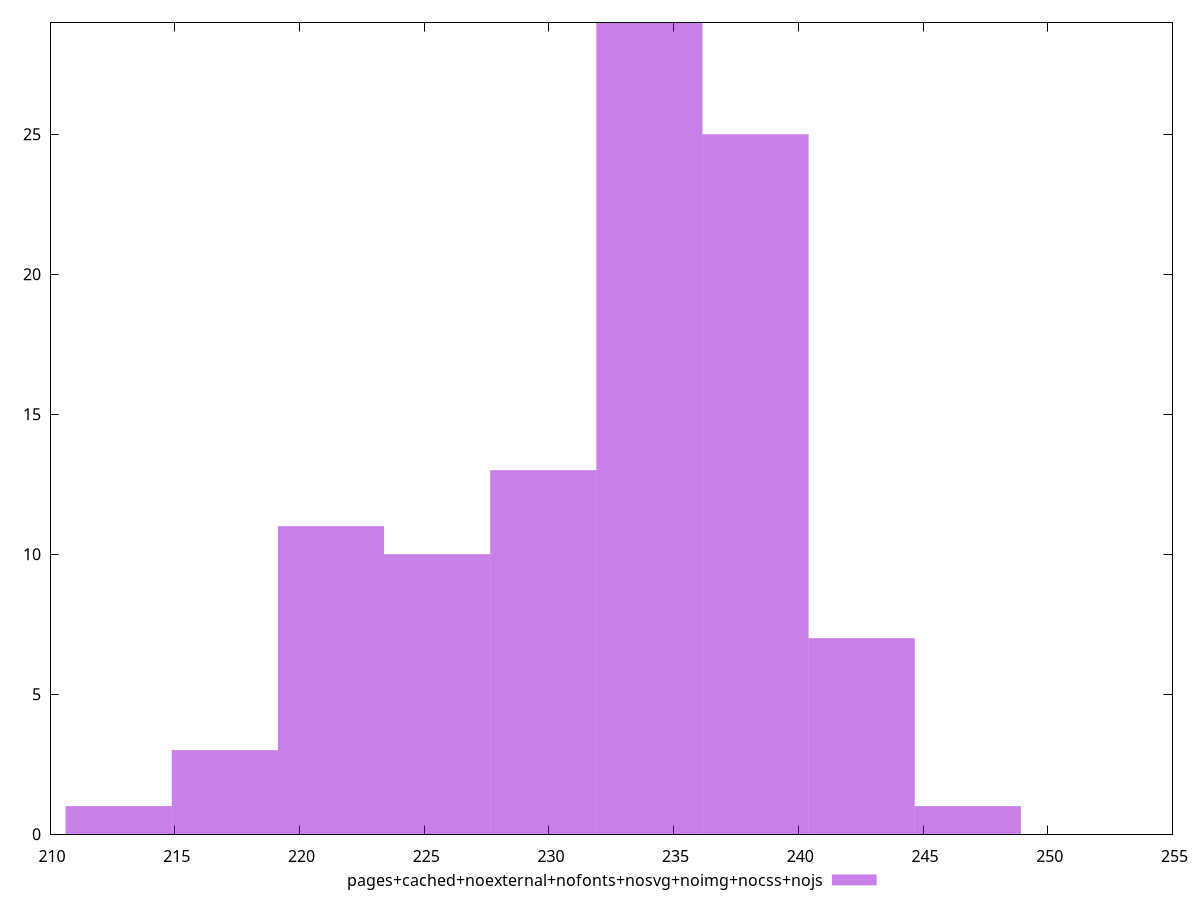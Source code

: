 $_pagesCachedNoexternalNofontsNosvgNoimgNocssNojs <<EOF
221.26340942424275 11
229.7735405559444 13
238.28367168764606 25
234.02860612179524 29
217.00834385839192 3
225.51847499009358 10
242.53873725349686 7
212.75327829254113 1
246.7938028193477 1
EOF
set key outside below
set terminal pngcairo
set output "report_00006_2020-11-02T20-21-41.718Z/mainthread-work-breakdown/pages+cached+noexternal+nofonts+nosvg+noimg+nocss+nojs//raw_hist.png"
set yrange [0:29]
set boxwidth 4.255065565850822
set style fill transparent solid 0.5 noborder
plot $_pagesCachedNoexternalNofontsNosvgNoimgNocssNojs title "pages+cached+noexternal+nofonts+nosvg+noimg+nocss+nojs" with boxes ,